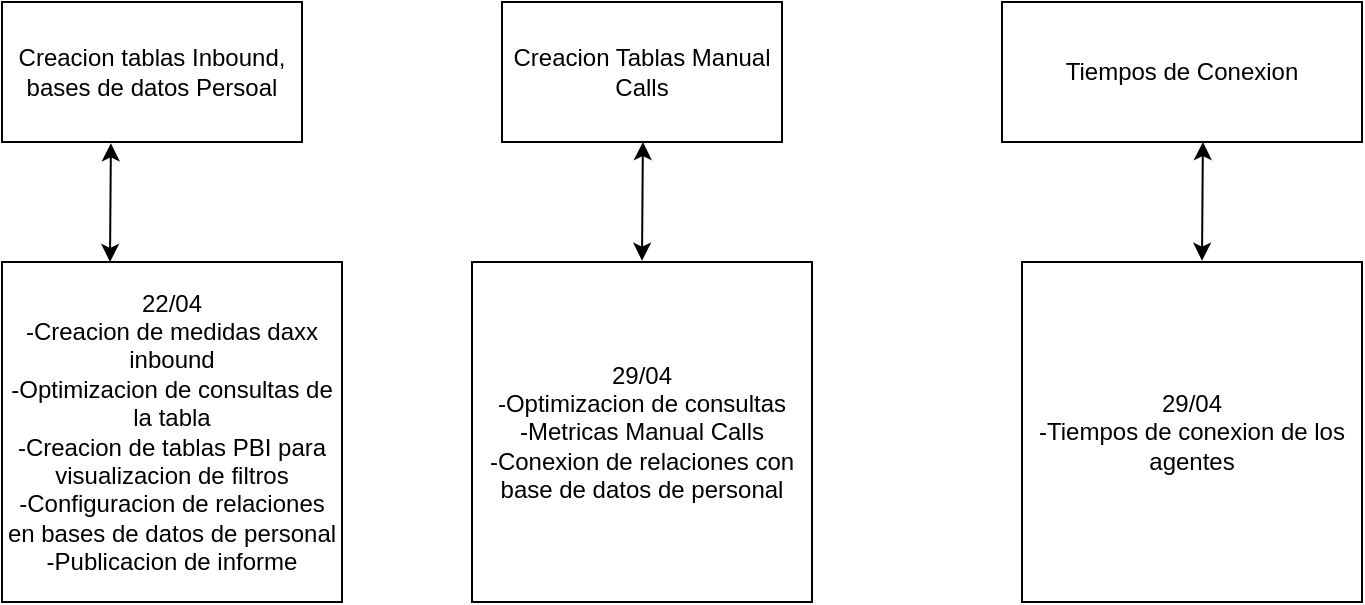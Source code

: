 <mxfile version="17.4.6" type="github">
  <diagram id="ht_ZtzTwHHFAD0yL4isF" name="Page-1">
    <mxGraphModel dx="964" dy="587" grid="1" gridSize="10" guides="1" tooltips="1" connect="1" arrows="1" fold="1" page="1" pageScale="1" pageWidth="850" pageHeight="1100" math="0" shadow="0">
      <root>
        <mxCell id="0" />
        <mxCell id="1" parent="0" />
        <mxCell id="NbrUQceEyUwaFnD1Jvw6-1" value="Creacion tablas Inbound, bases de datos Persoal" style="rounded=0;whiteSpace=wrap;html=1;" vertex="1" parent="1">
          <mxGeometry x="80" y="50" width="150" height="70" as="geometry" />
        </mxCell>
        <mxCell id="NbrUQceEyUwaFnD1Jvw6-2" value="Creacion Tablas Manual Calls" style="rounded=0;whiteSpace=wrap;html=1;" vertex="1" parent="1">
          <mxGeometry x="330" y="50" width="140" height="70" as="geometry" />
        </mxCell>
        <mxCell id="NbrUQceEyUwaFnD1Jvw6-3" value="Tiempos de Conexion" style="rounded=0;whiteSpace=wrap;html=1;" vertex="1" parent="1">
          <mxGeometry x="580" y="50" width="180" height="70" as="geometry" />
        </mxCell>
        <mxCell id="NbrUQceEyUwaFnD1Jvw6-4" value="" style="endArrow=classic;startArrow=classic;html=1;rounded=0;entryX=0.363;entryY=1.009;entryDx=0;entryDy=0;entryPerimeter=0;" edge="1" parent="1" target="NbrUQceEyUwaFnD1Jvw6-1">
          <mxGeometry width="50" height="50" relative="1" as="geometry">
            <mxPoint x="134" y="180" as="sourcePoint" />
            <mxPoint x="450" y="160" as="targetPoint" />
          </mxGeometry>
        </mxCell>
        <mxCell id="NbrUQceEyUwaFnD1Jvw6-5" value="22/04&lt;br&gt;-Creacion de medidas daxx inbound&lt;br&gt;-Optimizacion de consultas de la tabla&lt;br&gt;-Creacion de tablas PBI para visualizacion de filtros&lt;br&gt;-Configuracion de relaciones&lt;br&gt;en bases de datos de personal&lt;br&gt;-Publicacion de informe" style="whiteSpace=wrap;html=1;aspect=fixed;" vertex="1" parent="1">
          <mxGeometry x="80" y="180" width="170" height="170" as="geometry" />
        </mxCell>
        <mxCell id="NbrUQceEyUwaFnD1Jvw6-6" value="29/04&lt;br&gt;-Optimizacion de consultas&lt;br&gt;-Metricas Manual Calls&lt;br&gt;-Conexion de relaciones con base de datos de personal" style="whiteSpace=wrap;html=1;aspect=fixed;" vertex="1" parent="1">
          <mxGeometry x="315" y="180" width="170" height="170" as="geometry" />
        </mxCell>
        <mxCell id="NbrUQceEyUwaFnD1Jvw6-7" value="29/04&lt;br&gt;-Tiempos de conexion de los agentes" style="whiteSpace=wrap;html=1;aspect=fixed;" vertex="1" parent="1">
          <mxGeometry x="590" y="180" width="170" height="170" as="geometry" />
        </mxCell>
        <mxCell id="NbrUQceEyUwaFnD1Jvw6-8" value="" style="endArrow=classic;startArrow=classic;html=1;rounded=0;entryX=0.363;entryY=1.009;entryDx=0;entryDy=0;entryPerimeter=0;" edge="1" parent="1">
          <mxGeometry width="50" height="50" relative="1" as="geometry">
            <mxPoint x="400" y="179.37" as="sourcePoint" />
            <mxPoint x="400.45" y="120" as="targetPoint" />
          </mxGeometry>
        </mxCell>
        <mxCell id="NbrUQceEyUwaFnD1Jvw6-9" value="" style="endArrow=classic;startArrow=classic;html=1;rounded=0;entryX=0.363;entryY=1.009;entryDx=0;entryDy=0;entryPerimeter=0;" edge="1" parent="1">
          <mxGeometry width="50" height="50" relative="1" as="geometry">
            <mxPoint x="680" y="179.37" as="sourcePoint" />
            <mxPoint x="680.45" y="120" as="targetPoint" />
          </mxGeometry>
        </mxCell>
      </root>
    </mxGraphModel>
  </diagram>
</mxfile>
